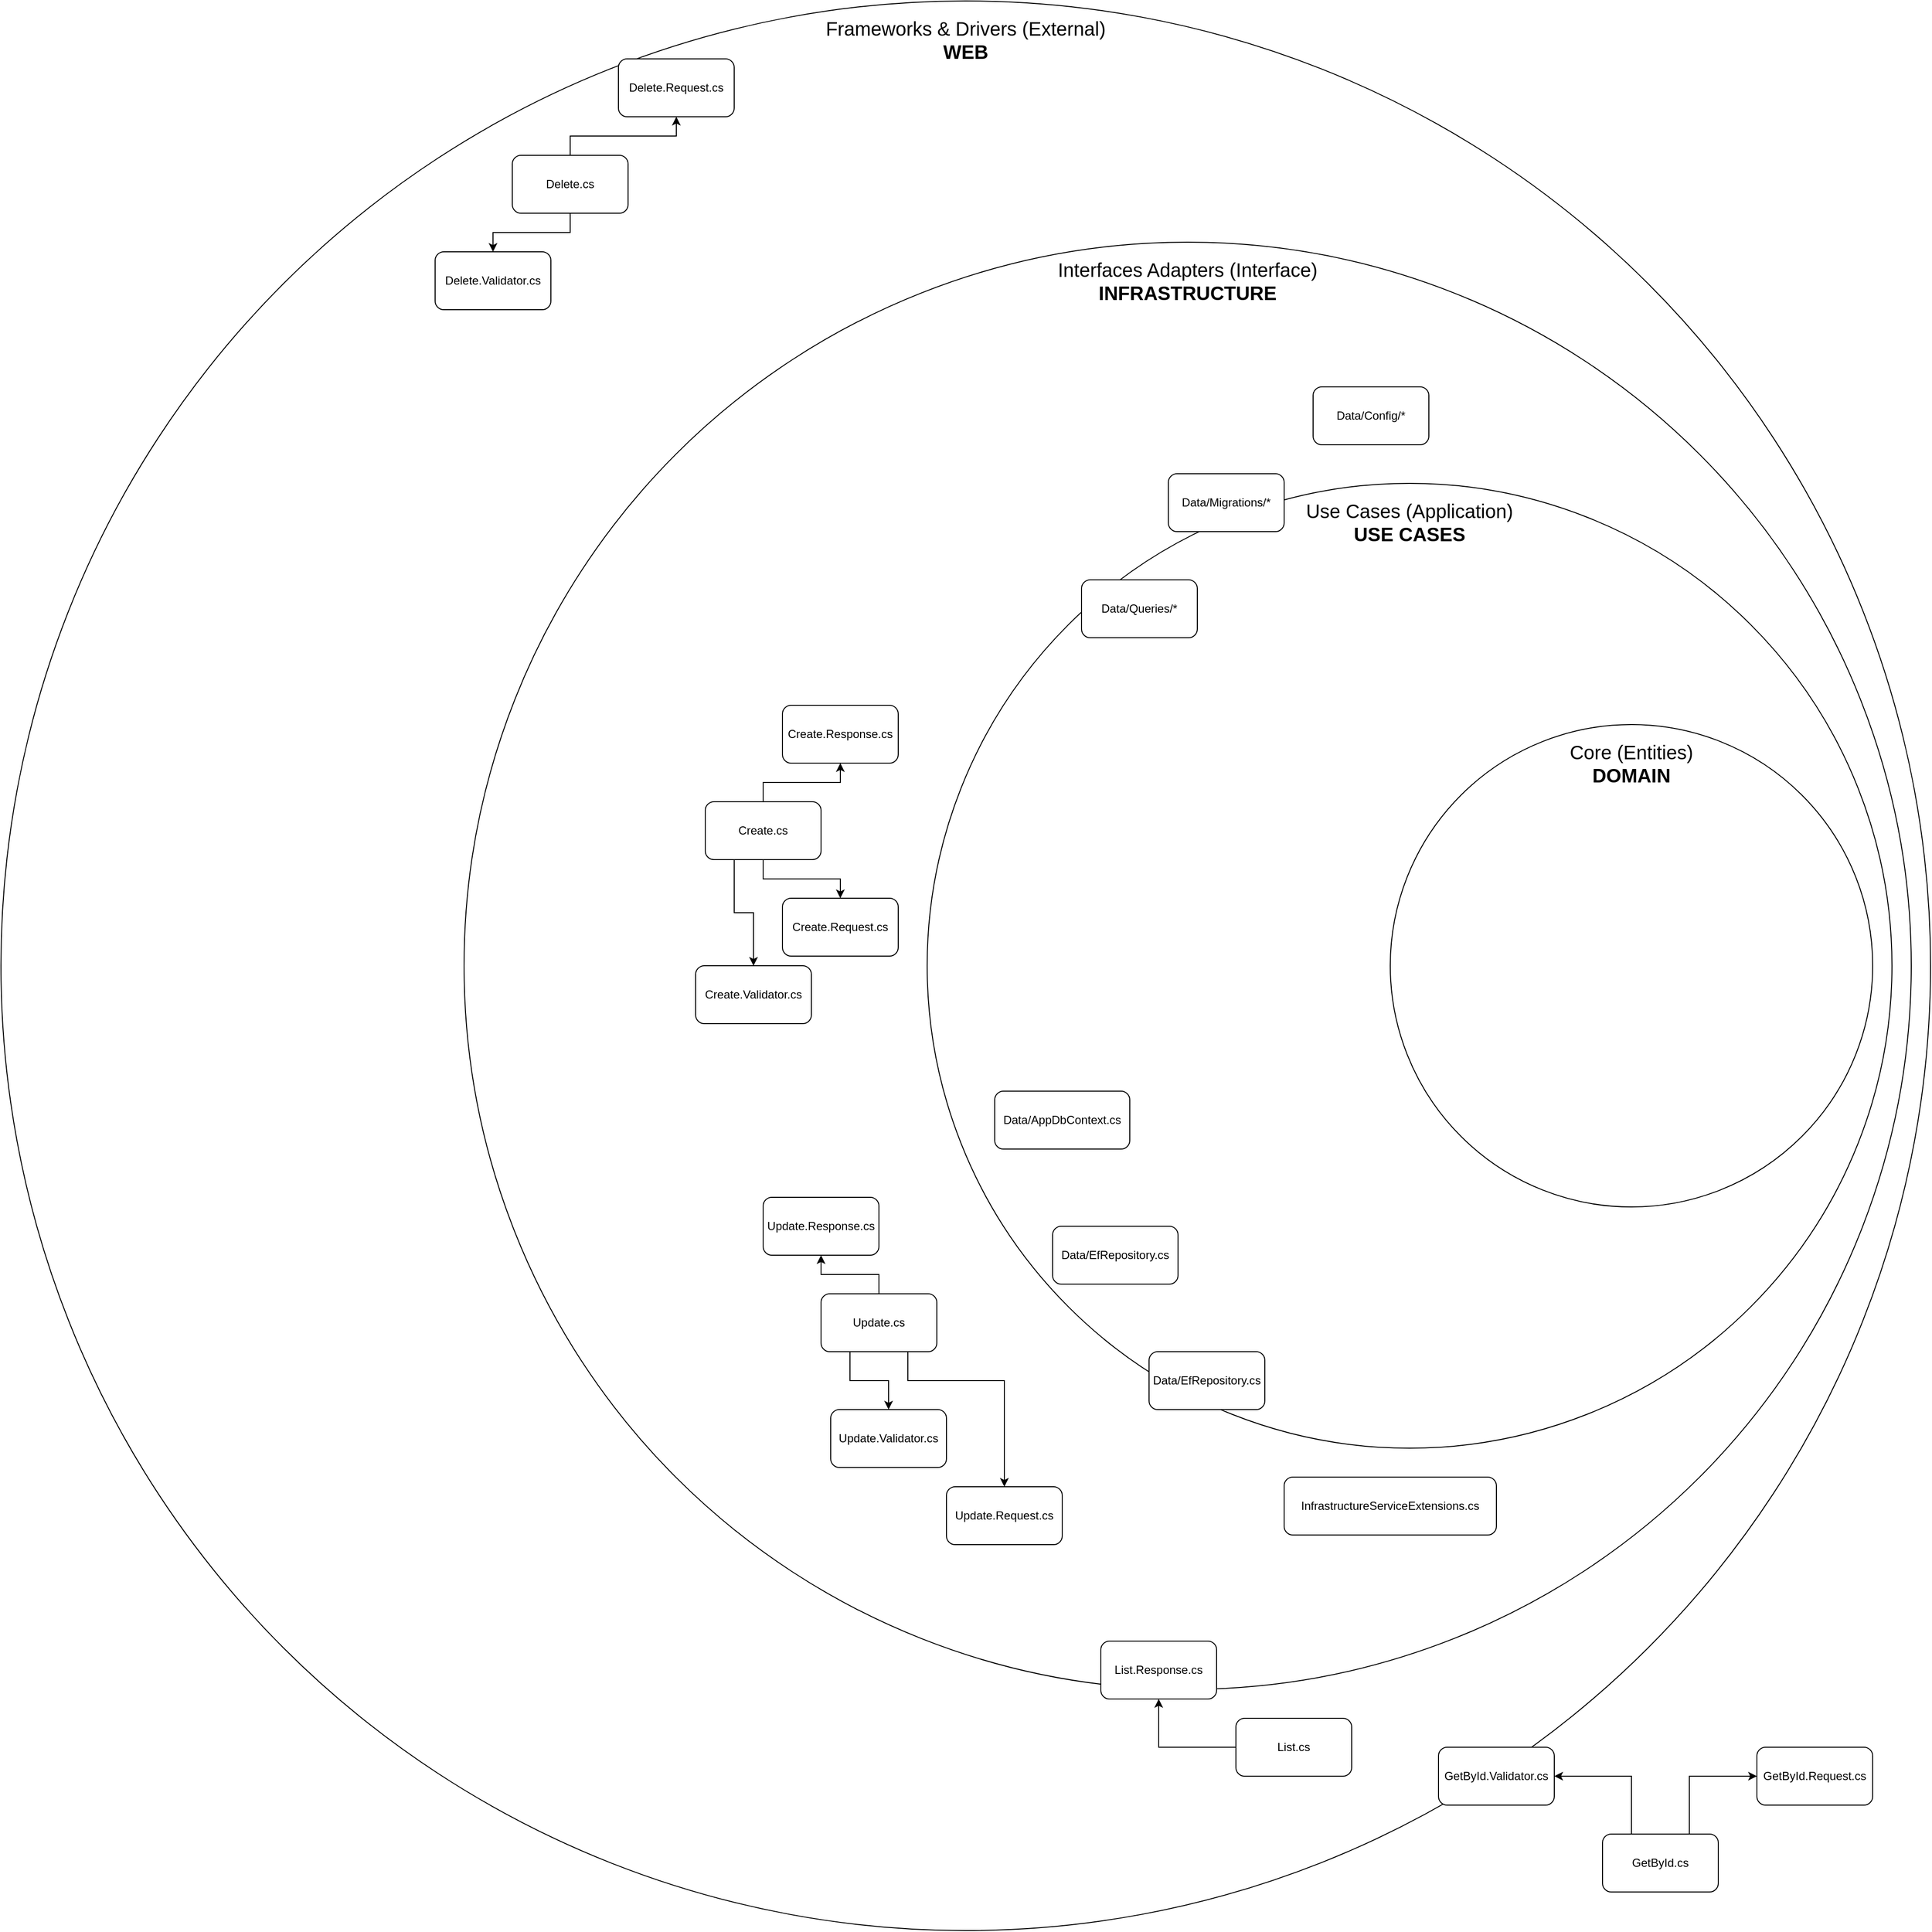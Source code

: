 <mxfile version="27.0.9">
  <diagram name="Page-1" id="1ANpZ7dh8GURUus_pGKE">
    <mxGraphModel dx="4769" dy="2769" grid="1" gridSize="10" guides="1" tooltips="1" connect="1" arrows="1" fold="1" page="1" pageScale="1" pageWidth="1600" pageHeight="900" math="0" shadow="0">
      <root>
        <mxCell id="0" />
        <mxCell id="1" parent="0" />
        <mxCell id="euG98e9k1OZExuktL4fV-4" value="Frameworks &amp;amp; Drivers (External)&lt;div&gt;&lt;b&gt;WEB&lt;/b&gt;&lt;/div&gt;" style="ellipse;whiteSpace=wrap;html=1;aspect=fixed;strokeColor=default;align=center;verticalAlign=top;spacingTop=10;fontFamily=Helvetica;fontSize=20;fontColor=default;fillColor=default;" vertex="1" parent="1">
          <mxGeometry x="-880" y="-260" width="2000" height="2000" as="geometry" />
        </mxCell>
        <mxCell id="euG98e9k1OZExuktL4fV-1" value="Interfaces Adapters (Interface)&lt;div&gt;&lt;b&gt;INFRASTRUCTURE&lt;/b&gt;&lt;/div&gt;" style="ellipse;whiteSpace=wrap;html=1;aspect=fixed;strokeColor=default;align=center;verticalAlign=top;spacingTop=10;fontFamily=Helvetica;fontSize=20;fontColor=default;fillColor=default;" vertex="1" parent="1">
          <mxGeometry x="-400" y="-10" width="1500" height="1500" as="geometry" />
        </mxCell>
        <mxCell id="euG98e9k1OZExuktL4fV-2" value="Use Cases (Application)&lt;div&gt;&lt;b&gt;USE CASES&lt;/b&gt;&lt;/div&gt;" style="ellipse;whiteSpace=wrap;html=1;aspect=fixed;strokeColor=default;align=center;verticalAlign=top;spacingTop=10;fontFamily=Helvetica;fontSize=20;fontColor=default;fillColor=default;" vertex="1" parent="1">
          <mxGeometry x="80" y="240" width="1000" height="1000" as="geometry" />
        </mxCell>
        <mxCell id="euG98e9k1OZExuktL4fV-3" value="Core (Entities)&lt;div&gt;&lt;b&gt;DOMAIN&lt;/b&gt;&lt;/div&gt;" style="ellipse;whiteSpace=wrap;html=1;aspect=fixed;verticalAlign=top;fontSize=20;spacingTop=10;" vertex="1" parent="1">
          <mxGeometry x="560" y="490" width="500" height="500" as="geometry" />
        </mxCell>
        <mxCell id="euG98e9k1OZExuktL4fV-7" value="" style="edgeStyle=orthogonalEdgeStyle;rounded=0;orthogonalLoop=1;jettySize=auto;html=1;" edge="1" parent="1" source="euG98e9k1OZExuktL4fV-5" target="euG98e9k1OZExuktL4fV-6">
          <mxGeometry relative="1" as="geometry" />
        </mxCell>
        <mxCell id="euG98e9k1OZExuktL4fV-9" value="" style="edgeStyle=orthogonalEdgeStyle;rounded=0;orthogonalLoop=1;jettySize=auto;html=1;" edge="1" parent="1" source="euG98e9k1OZExuktL4fV-5" target="euG98e9k1OZExuktL4fV-8">
          <mxGeometry relative="1" as="geometry" />
        </mxCell>
        <mxCell id="euG98e9k1OZExuktL4fV-12" style="edgeStyle=orthogonalEdgeStyle;rounded=0;orthogonalLoop=1;jettySize=auto;html=1;exitX=0.25;exitY=1;exitDx=0;exitDy=0;entryX=0.5;entryY=0;entryDx=0;entryDy=0;" edge="1" parent="1" source="euG98e9k1OZExuktL4fV-5" target="euG98e9k1OZExuktL4fV-11">
          <mxGeometry relative="1" as="geometry" />
        </mxCell>
        <mxCell id="euG98e9k1OZExuktL4fV-5" value="Create.cs" style="rounded=1;whiteSpace=wrap;html=1;" vertex="1" parent="1">
          <mxGeometry x="-150" y="570" width="120" height="60" as="geometry" />
        </mxCell>
        <mxCell id="euG98e9k1OZExuktL4fV-6" value="Create.Request.cs" style="rounded=1;whiteSpace=wrap;html=1;" vertex="1" parent="1">
          <mxGeometry x="-70" y="670" width="120" height="60" as="geometry" />
        </mxCell>
        <mxCell id="euG98e9k1OZExuktL4fV-8" value="Create.Response.cs" style="rounded=1;whiteSpace=wrap;html=1;" vertex="1" parent="1">
          <mxGeometry x="-70" y="470" width="120" height="60" as="geometry" />
        </mxCell>
        <mxCell id="euG98e9k1OZExuktL4fV-11" value="Create.Validator.cs" style="rounded=1;whiteSpace=wrap;html=1;" vertex="1" parent="1">
          <mxGeometry x="-160" y="740" width="120" height="60" as="geometry" />
        </mxCell>
        <mxCell id="euG98e9k1OZExuktL4fV-13" value="Data/Migrations/*" style="rounded=1;whiteSpace=wrap;html=1;" vertex="1" parent="1">
          <mxGeometry x="330" y="230" width="120" height="60" as="geometry" />
        </mxCell>
        <mxCell id="euG98e9k1OZExuktL4fV-14" value="Data/Queries/*" style="rounded=1;whiteSpace=wrap;html=1;" vertex="1" parent="1">
          <mxGeometry x="240" y="340" width="120" height="60" as="geometry" />
        </mxCell>
        <mxCell id="euG98e9k1OZExuktL4fV-15" value="Data/AppDbContext.cs" style="rounded=1;whiteSpace=wrap;html=1;" vertex="1" parent="1">
          <mxGeometry x="150" y="870" width="140" height="60" as="geometry" />
        </mxCell>
        <mxCell id="euG98e9k1OZExuktL4fV-16" value="Data/EfRepository.cs" style="rounded=1;whiteSpace=wrap;html=1;" vertex="1" parent="1">
          <mxGeometry x="210" y="1010" width="130" height="60" as="geometry" />
        </mxCell>
        <mxCell id="euG98e9k1OZExuktL4fV-17" value="Data/EfRepository.cs" style="rounded=1;whiteSpace=wrap;html=1;" vertex="1" parent="1">
          <mxGeometry x="310" y="1140" width="120" height="60" as="geometry" />
        </mxCell>
        <mxCell id="euG98e9k1OZExuktL4fV-18" value="Data/Config/*" style="rounded=1;whiteSpace=wrap;html=1;" vertex="1" parent="1">
          <mxGeometry x="480" y="140" width="120" height="60" as="geometry" />
        </mxCell>
        <mxCell id="euG98e9k1OZExuktL4fV-19" value="InfrastructureServiceExtensions.cs" style="rounded=1;whiteSpace=wrap;html=1;" vertex="1" parent="1">
          <mxGeometry x="450" y="1270" width="220" height="60" as="geometry" />
        </mxCell>
        <mxCell id="euG98e9k1OZExuktL4fV-24" style="edgeStyle=orthogonalEdgeStyle;rounded=0;orthogonalLoop=1;jettySize=auto;html=1;exitX=0.5;exitY=1;exitDx=0;exitDy=0;entryX=0.5;entryY=0;entryDx=0;entryDy=0;" edge="1" parent="1" source="euG98e9k1OZExuktL4fV-20" target="euG98e9k1OZExuktL4fV-23">
          <mxGeometry relative="1" as="geometry" />
        </mxCell>
        <mxCell id="euG98e9k1OZExuktL4fV-25" style="edgeStyle=orthogonalEdgeStyle;rounded=0;orthogonalLoop=1;jettySize=auto;html=1;exitX=0.5;exitY=0;exitDx=0;exitDy=0;entryX=0.5;entryY=1;entryDx=0;entryDy=0;" edge="1" parent="1" source="euG98e9k1OZExuktL4fV-20" target="euG98e9k1OZExuktL4fV-21">
          <mxGeometry relative="1" as="geometry" />
        </mxCell>
        <mxCell id="euG98e9k1OZExuktL4fV-20" value="Delete.cs" style="rounded=1;whiteSpace=wrap;html=1;" vertex="1" parent="1">
          <mxGeometry x="-350" y="-100" width="120" height="60" as="geometry" />
        </mxCell>
        <mxCell id="euG98e9k1OZExuktL4fV-21" value="Delete.Request.cs" style="rounded=1;whiteSpace=wrap;html=1;" vertex="1" parent="1">
          <mxGeometry x="-240" y="-200" width="120" height="60" as="geometry" />
        </mxCell>
        <mxCell id="euG98e9k1OZExuktL4fV-23" value="Delete.Validator.cs" style="rounded=1;whiteSpace=wrap;html=1;" vertex="1" parent="1">
          <mxGeometry x="-430" width="120" height="60" as="geometry" />
        </mxCell>
        <mxCell id="euG98e9k1OZExuktL4fV-26" value="" style="edgeStyle=orthogonalEdgeStyle;rounded=0;orthogonalLoop=1;jettySize=auto;html=1;exitX=0.75;exitY=1;exitDx=0;exitDy=0;" edge="1" parent="1" source="euG98e9k1OZExuktL4fV-29" target="euG98e9k1OZExuktL4fV-30">
          <mxGeometry relative="1" as="geometry">
            <Array as="points">
              <mxPoint x="60" y="1170" />
              <mxPoint x="160" y="1170" />
            </Array>
          </mxGeometry>
        </mxCell>
        <mxCell id="euG98e9k1OZExuktL4fV-27" value="" style="edgeStyle=orthogonalEdgeStyle;rounded=0;orthogonalLoop=1;jettySize=auto;html=1;" edge="1" parent="1" source="euG98e9k1OZExuktL4fV-29" target="euG98e9k1OZExuktL4fV-31">
          <mxGeometry relative="1" as="geometry" />
        </mxCell>
        <mxCell id="euG98e9k1OZExuktL4fV-28" style="edgeStyle=orthogonalEdgeStyle;rounded=0;orthogonalLoop=1;jettySize=auto;html=1;exitX=0.25;exitY=1;exitDx=0;exitDy=0;entryX=0.5;entryY=0;entryDx=0;entryDy=0;" edge="1" parent="1" source="euG98e9k1OZExuktL4fV-29" target="euG98e9k1OZExuktL4fV-32">
          <mxGeometry relative="1" as="geometry" />
        </mxCell>
        <mxCell id="euG98e9k1OZExuktL4fV-29" value="Update.cs" style="rounded=1;whiteSpace=wrap;html=1;" vertex="1" parent="1">
          <mxGeometry x="-30" y="1080" width="120" height="60" as="geometry" />
        </mxCell>
        <mxCell id="euG98e9k1OZExuktL4fV-30" value="Update.Request.cs" style="rounded=1;whiteSpace=wrap;html=1;" vertex="1" parent="1">
          <mxGeometry x="100" y="1280" width="120" height="60" as="geometry" />
        </mxCell>
        <mxCell id="euG98e9k1OZExuktL4fV-31" value="Update.Response.cs" style="rounded=1;whiteSpace=wrap;html=1;" vertex="1" parent="1">
          <mxGeometry x="-90" y="980" width="120" height="60" as="geometry" />
        </mxCell>
        <mxCell id="euG98e9k1OZExuktL4fV-32" value="Update.Validator.cs" style="rounded=1;whiteSpace=wrap;html=1;" vertex="1" parent="1">
          <mxGeometry x="-20" y="1200" width="120" height="60" as="geometry" />
        </mxCell>
        <mxCell id="euG98e9k1OZExuktL4fV-34" value="" style="edgeStyle=orthogonalEdgeStyle;rounded=0;orthogonalLoop=1;jettySize=auto;html=1;" edge="1" parent="1" source="euG98e9k1OZExuktL4fV-36" target="euG98e9k1OZExuktL4fV-38">
          <mxGeometry relative="1" as="geometry" />
        </mxCell>
        <mxCell id="euG98e9k1OZExuktL4fV-36" value="List.cs" style="rounded=1;whiteSpace=wrap;html=1;" vertex="1" parent="1">
          <mxGeometry x="400" y="1520" width="120" height="60" as="geometry" />
        </mxCell>
        <mxCell id="euG98e9k1OZExuktL4fV-38" value="List.Response.cs" style="rounded=1;whiteSpace=wrap;html=1;" vertex="1" parent="1">
          <mxGeometry x="260" y="1440" width="120" height="60" as="geometry" />
        </mxCell>
        <mxCell id="euG98e9k1OZExuktL4fV-43" style="edgeStyle=orthogonalEdgeStyle;rounded=0;orthogonalLoop=1;jettySize=auto;html=1;exitX=0.25;exitY=0;exitDx=0;exitDy=0;entryX=1;entryY=0.5;entryDx=0;entryDy=0;" edge="1" parent="1" source="euG98e9k1OZExuktL4fV-40" target="euG98e9k1OZExuktL4fV-42">
          <mxGeometry relative="1" as="geometry" />
        </mxCell>
        <mxCell id="euG98e9k1OZExuktL4fV-44" style="edgeStyle=orthogonalEdgeStyle;rounded=0;orthogonalLoop=1;jettySize=auto;html=1;exitX=0.75;exitY=0;exitDx=0;exitDy=0;entryX=0;entryY=0.5;entryDx=0;entryDy=0;" edge="1" parent="1" source="euG98e9k1OZExuktL4fV-40" target="euG98e9k1OZExuktL4fV-41">
          <mxGeometry relative="1" as="geometry" />
        </mxCell>
        <mxCell id="euG98e9k1OZExuktL4fV-40" value="GetById.cs" style="rounded=1;whiteSpace=wrap;html=1;" vertex="1" parent="1">
          <mxGeometry x="780" y="1640" width="120" height="60" as="geometry" />
        </mxCell>
        <mxCell id="euG98e9k1OZExuktL4fV-41" value="GetById.Request.cs" style="rounded=1;whiteSpace=wrap;html=1;" vertex="1" parent="1">
          <mxGeometry x="940" y="1550" width="120" height="60" as="geometry" />
        </mxCell>
        <mxCell id="euG98e9k1OZExuktL4fV-42" value="GetById.Validator.cs" style="rounded=1;whiteSpace=wrap;html=1;" vertex="1" parent="1">
          <mxGeometry x="610" y="1550" width="120" height="60" as="geometry" />
        </mxCell>
      </root>
    </mxGraphModel>
  </diagram>
</mxfile>
